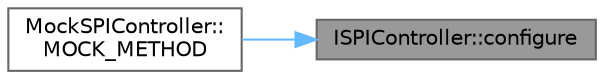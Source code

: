 digraph "ISPIController::configure"
{
 // LATEX_PDF_SIZE
  bgcolor="transparent";
  edge [fontname=Helvetica,fontsize=10,labelfontname=Helvetica,labelfontsize=10];
  node [fontname=Helvetica,fontsize=10,shape=box,height=0.2,width=0.4];
  rankdir="RL";
  Node1 [id="Node000001",label="ISPIController::configure",height=0.2,width=0.4,color="gray40", fillcolor="grey60", style="filled", fontcolor="black",tooltip=" "];
  Node1 -> Node2 [id="edge1_Node000001_Node000002",dir="back",color="steelblue1",style="solid",tooltip=" "];
  Node2 [id="Node000002",label="MockSPIController::\lMOCK_METHOD",height=0.2,width=0.4,color="grey40", fillcolor="white", style="filled",URL="$classMockSPIController.html#a33efa888b6e407752da8d1432165dcb9",tooltip="Mocked method to configure the SPI device."];
}
